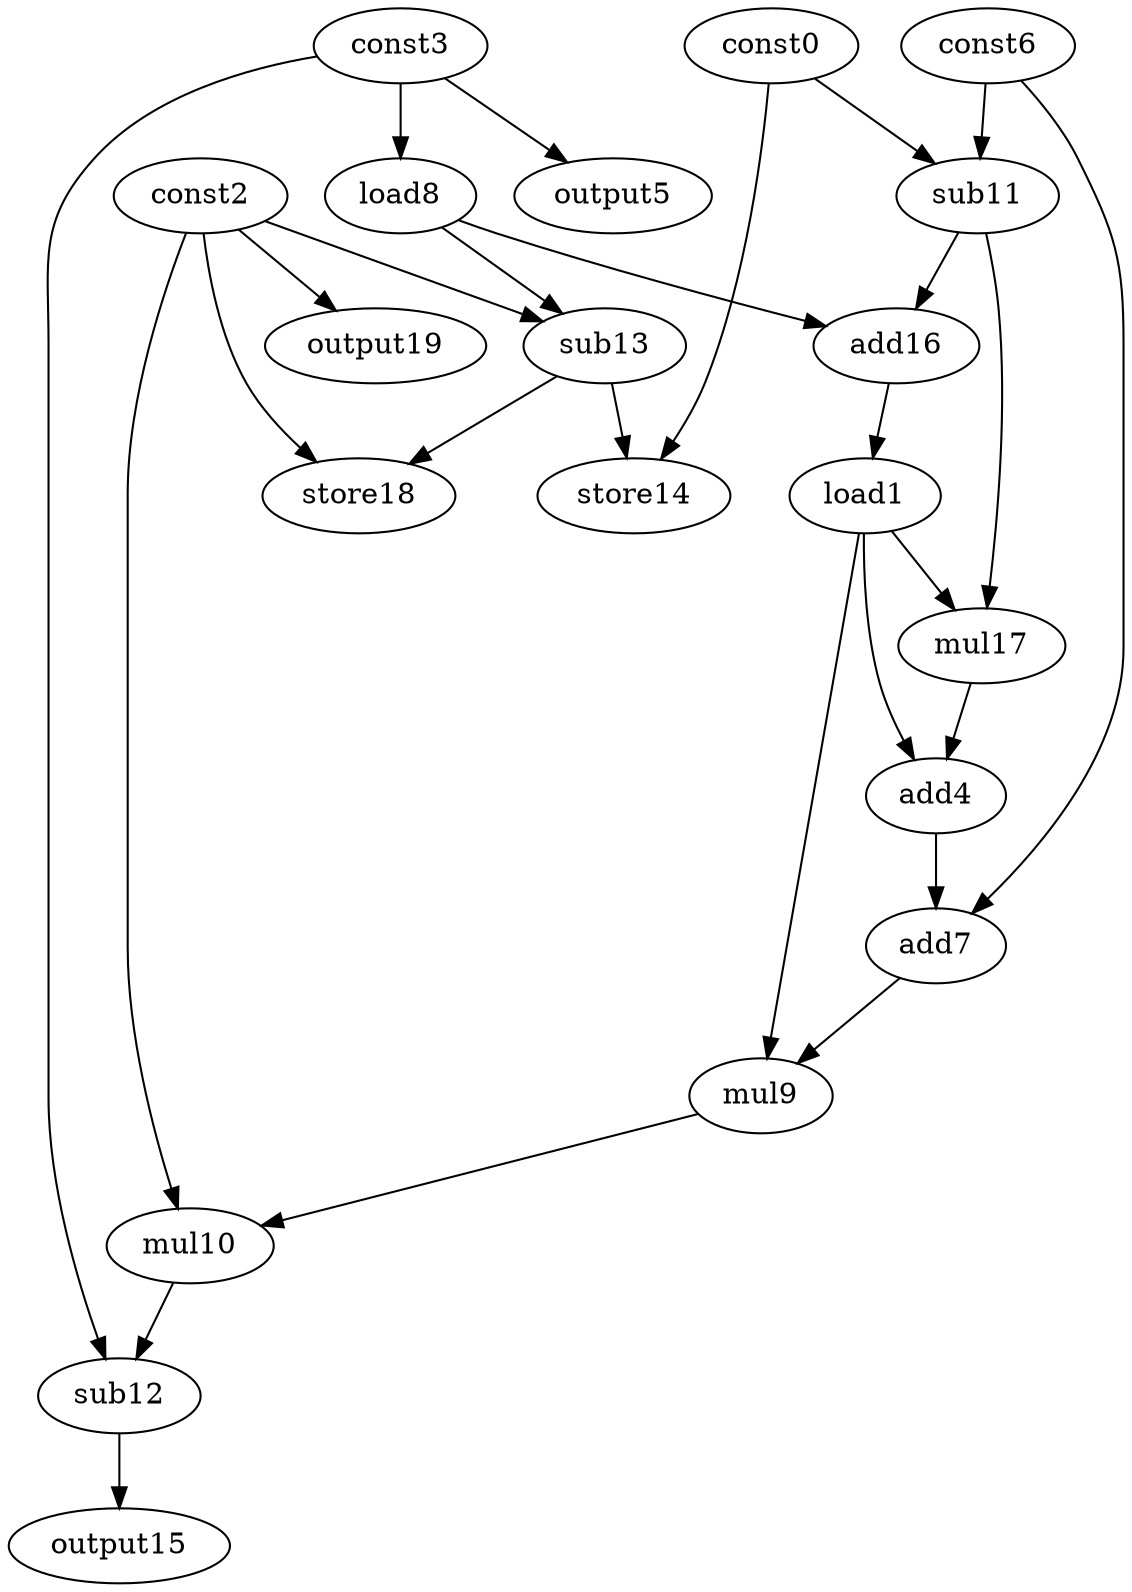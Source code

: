 digraph G { 
const0[opcode=const]; 
load1[opcode=load]; 
const2[opcode=const]; 
const3[opcode=const]; 
add4[opcode=add]; 
output5[opcode=output]; 
const6[opcode=const]; 
add7[opcode=add]; 
load8[opcode=load]; 
mul9[opcode=mul]; 
mul10[opcode=mul]; 
sub11[opcode=sub]; 
sub12[opcode=sub]; 
sub13[opcode=sub]; 
store14[opcode=store]; 
output15[opcode=output]; 
add16[opcode=add]; 
mul17[opcode=mul]; 
store18[opcode=store]; 
output19[opcode=output]; 
const3->output5[operand=0];
const3->load8[operand=0];
const0->sub11[operand=0];
const6->sub11[operand=1];
const2->output19[operand=0];
load8->sub13[operand=0];
const2->sub13[operand=1];
load8->add16[operand=0];
sub11->add16[operand=1];
add16->load1[operand=0];
const0->store14[operand=0];
sub13->store14[operand=1];
const2->store18[operand=0];
sub13->store18[operand=1];
load1->mul17[operand=0];
sub11->mul17[operand=1];
load1->add4[operand=0];
mul17->add4[operand=1];
add4->add7[operand=0];
const6->add7[operand=1];
load1->mul9[operand=0];
add7->mul9[operand=1];
mul9->mul10[operand=0];
const2->mul10[operand=1];
mul10->sub12[operand=0];
const3->sub12[operand=1];
sub12->output15[operand=0];
}
